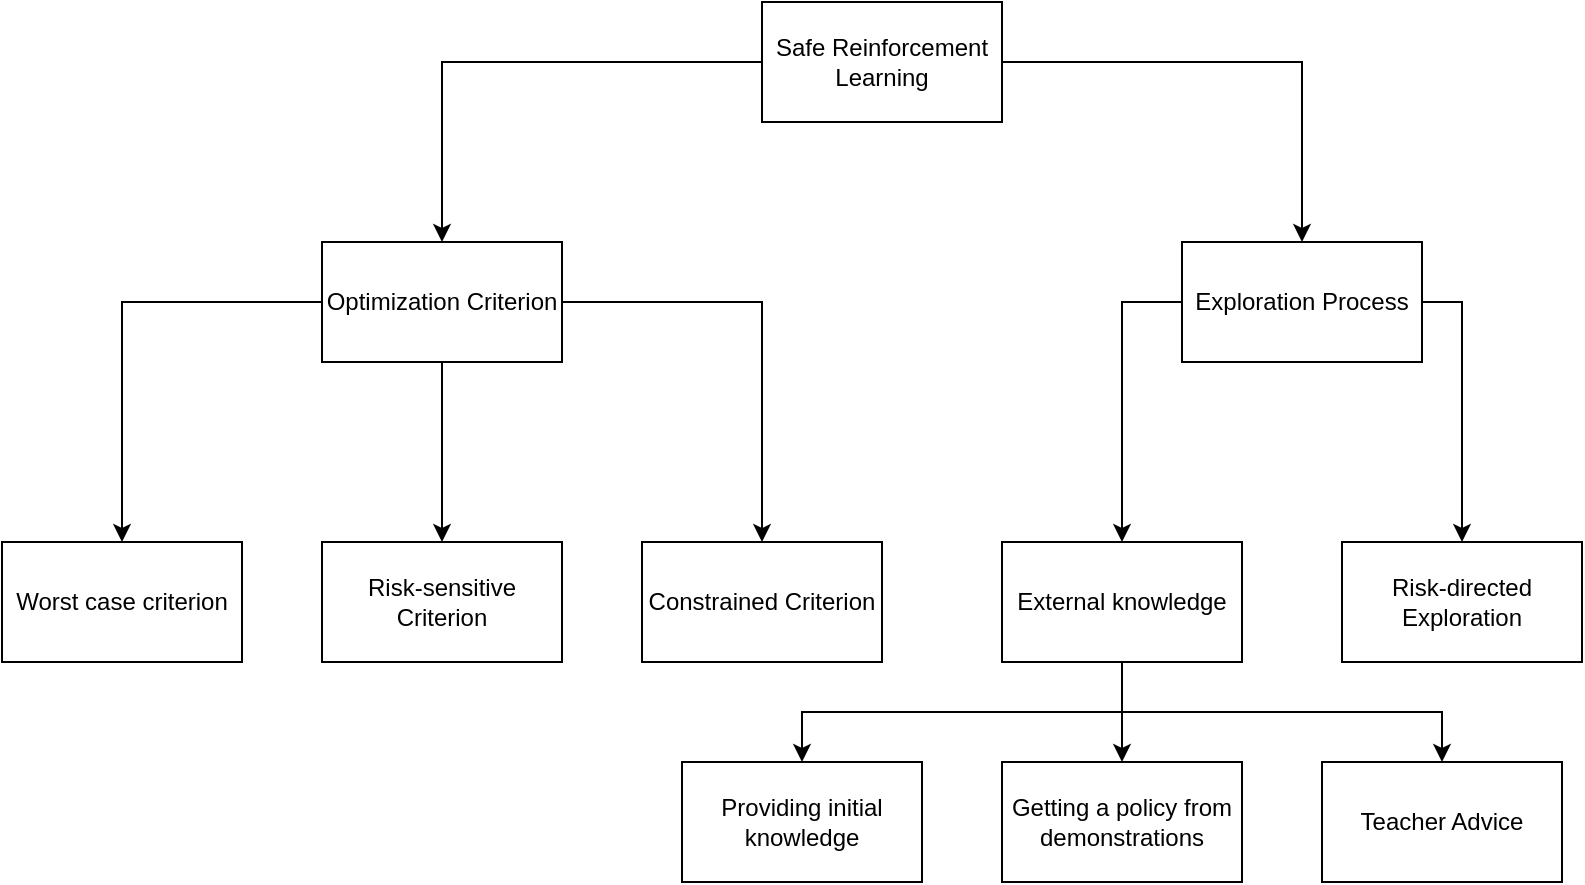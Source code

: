 <mxfile version="14.7.6" type="github">
  <diagram id="zvG8gOoKLg7x9lctHi23" name="Page-1">
    <mxGraphModel dx="1240" dy="683" grid="1" gridSize="10" guides="1" tooltips="1" connect="1" arrows="1" fold="1" page="1" pageScale="1" pageWidth="850" pageHeight="1100" math="0" shadow="0">
      <root>
        <mxCell id="0" />
        <mxCell id="1" parent="0" />
        <mxCell id="zF8SeKDar9_ll212jqUI-12" style="edgeStyle=orthogonalEdgeStyle;rounded=0;orthogonalLoop=1;jettySize=auto;html=1;entryX=0.5;entryY=0;entryDx=0;entryDy=0;" edge="1" parent="1" source="zF8SeKDar9_ll212jqUI-1" target="zF8SeKDar9_ll212jqUI-2">
          <mxGeometry relative="1" as="geometry" />
        </mxCell>
        <mxCell id="zF8SeKDar9_ll212jqUI-23" style="edgeStyle=orthogonalEdgeStyle;rounded=0;orthogonalLoop=1;jettySize=auto;html=1;exitX=1;exitY=0.5;exitDx=0;exitDy=0;entryX=0.5;entryY=0;entryDx=0;entryDy=0;" edge="1" parent="1" source="zF8SeKDar9_ll212jqUI-1" target="zF8SeKDar9_ll212jqUI-3">
          <mxGeometry relative="1" as="geometry" />
        </mxCell>
        <mxCell id="zF8SeKDar9_ll212jqUI-1" value="Safe Reinforcement Learning" style="rounded=0;whiteSpace=wrap;html=1;" vertex="1" parent="1">
          <mxGeometry x="400" y="90" width="120" height="60" as="geometry" />
        </mxCell>
        <mxCell id="zF8SeKDar9_ll212jqUI-14" style="edgeStyle=orthogonalEdgeStyle;rounded=0;orthogonalLoop=1;jettySize=auto;html=1;exitX=0;exitY=0.5;exitDx=0;exitDy=0;entryX=0.5;entryY=0;entryDx=0;entryDy=0;" edge="1" parent="1" source="zF8SeKDar9_ll212jqUI-2" target="zF8SeKDar9_ll212jqUI-4">
          <mxGeometry relative="1" as="geometry" />
        </mxCell>
        <mxCell id="zF8SeKDar9_ll212jqUI-15" style="edgeStyle=orthogonalEdgeStyle;rounded=0;orthogonalLoop=1;jettySize=auto;html=1;exitX=0.5;exitY=1;exitDx=0;exitDy=0;entryX=0.5;entryY=0;entryDx=0;entryDy=0;" edge="1" parent="1" source="zF8SeKDar9_ll212jqUI-2" target="zF8SeKDar9_ll212jqUI-6">
          <mxGeometry relative="1" as="geometry" />
        </mxCell>
        <mxCell id="zF8SeKDar9_ll212jqUI-16" style="edgeStyle=orthogonalEdgeStyle;rounded=0;orthogonalLoop=1;jettySize=auto;html=1;exitX=1;exitY=0.5;exitDx=0;exitDy=0;entryX=0.5;entryY=0;entryDx=0;entryDy=0;" edge="1" parent="1" source="zF8SeKDar9_ll212jqUI-2" target="zF8SeKDar9_ll212jqUI-5">
          <mxGeometry relative="1" as="geometry" />
        </mxCell>
        <mxCell id="zF8SeKDar9_ll212jqUI-2" value="Optimization Criterion" style="rounded=0;whiteSpace=wrap;html=1;" vertex="1" parent="1">
          <mxGeometry x="180" y="210" width="120" height="60" as="geometry" />
        </mxCell>
        <mxCell id="zF8SeKDar9_ll212jqUI-17" style="edgeStyle=orthogonalEdgeStyle;rounded=0;orthogonalLoop=1;jettySize=auto;html=1;exitX=0;exitY=0.5;exitDx=0;exitDy=0;" edge="1" parent="1" source="zF8SeKDar9_ll212jqUI-3" target="zF8SeKDar9_ll212jqUI-7">
          <mxGeometry relative="1" as="geometry" />
        </mxCell>
        <mxCell id="zF8SeKDar9_ll212jqUI-18" style="edgeStyle=orthogonalEdgeStyle;rounded=0;orthogonalLoop=1;jettySize=auto;html=1;exitX=1;exitY=0.5;exitDx=0;exitDy=0;" edge="1" parent="1" source="zF8SeKDar9_ll212jqUI-3" target="zF8SeKDar9_ll212jqUI-8">
          <mxGeometry relative="1" as="geometry" />
        </mxCell>
        <mxCell id="zF8SeKDar9_ll212jqUI-3" value="Exploration Process" style="rounded=0;whiteSpace=wrap;html=1;" vertex="1" parent="1">
          <mxGeometry x="610" y="210" width="120" height="60" as="geometry" />
        </mxCell>
        <mxCell id="zF8SeKDar9_ll212jqUI-4" value="Worst case criterion" style="rounded=0;whiteSpace=wrap;html=1;" vertex="1" parent="1">
          <mxGeometry x="20" y="360" width="120" height="60" as="geometry" />
        </mxCell>
        <mxCell id="zF8SeKDar9_ll212jqUI-5" value="Constrained Criterion" style="rounded=0;whiteSpace=wrap;html=1;" vertex="1" parent="1">
          <mxGeometry x="340" y="360" width="120" height="60" as="geometry" />
        </mxCell>
        <mxCell id="zF8SeKDar9_ll212jqUI-6" value="Risk-sensitive Criterion" style="rounded=0;whiteSpace=wrap;html=1;" vertex="1" parent="1">
          <mxGeometry x="180" y="360" width="120" height="60" as="geometry" />
        </mxCell>
        <mxCell id="zF8SeKDar9_ll212jqUI-20" style="edgeStyle=orthogonalEdgeStyle;rounded=0;orthogonalLoop=1;jettySize=auto;html=1;exitX=0.5;exitY=1;exitDx=0;exitDy=0;entryX=0.5;entryY=0;entryDx=0;entryDy=0;" edge="1" parent="1" source="zF8SeKDar9_ll212jqUI-7" target="zF8SeKDar9_ll212jqUI-11">
          <mxGeometry relative="1" as="geometry">
            <Array as="points">
              <mxPoint x="580" y="445" />
              <mxPoint x="420" y="445" />
            </Array>
          </mxGeometry>
        </mxCell>
        <mxCell id="zF8SeKDar9_ll212jqUI-21" style="edgeStyle=orthogonalEdgeStyle;rounded=0;orthogonalLoop=1;jettySize=auto;html=1;exitX=0.5;exitY=1;exitDx=0;exitDy=0;entryX=0.5;entryY=0;entryDx=0;entryDy=0;" edge="1" parent="1" source="zF8SeKDar9_ll212jqUI-7" target="zF8SeKDar9_ll212jqUI-9">
          <mxGeometry relative="1" as="geometry" />
        </mxCell>
        <mxCell id="zF8SeKDar9_ll212jqUI-22" style="edgeStyle=orthogonalEdgeStyle;rounded=0;orthogonalLoop=1;jettySize=auto;html=1;exitX=0.5;exitY=1;exitDx=0;exitDy=0;entryX=0.5;entryY=0;entryDx=0;entryDy=0;" edge="1" parent="1" source="zF8SeKDar9_ll212jqUI-7" target="zF8SeKDar9_ll212jqUI-10">
          <mxGeometry relative="1" as="geometry" />
        </mxCell>
        <mxCell id="zF8SeKDar9_ll212jqUI-7" value="External knowledge" style="rounded=0;whiteSpace=wrap;html=1;" vertex="1" parent="1">
          <mxGeometry x="520" y="360" width="120" height="60" as="geometry" />
        </mxCell>
        <mxCell id="zF8SeKDar9_ll212jqUI-8" value="Risk-directed Exploration" style="rounded=0;whiteSpace=wrap;html=1;" vertex="1" parent="1">
          <mxGeometry x="690" y="360" width="120" height="60" as="geometry" />
        </mxCell>
        <mxCell id="zF8SeKDar9_ll212jqUI-9" value="Getting a policy from demonstrations" style="rounded=0;whiteSpace=wrap;html=1;" vertex="1" parent="1">
          <mxGeometry x="520" y="470" width="120" height="60" as="geometry" />
        </mxCell>
        <mxCell id="zF8SeKDar9_ll212jqUI-10" value="Teacher Advice" style="rounded=0;whiteSpace=wrap;html=1;" vertex="1" parent="1">
          <mxGeometry x="680" y="470" width="120" height="60" as="geometry" />
        </mxCell>
        <mxCell id="zF8SeKDar9_ll212jqUI-11" value="Providing initial knowledge" style="rounded=0;whiteSpace=wrap;html=1;" vertex="1" parent="1">
          <mxGeometry x="360" y="470" width="120" height="60" as="geometry" />
        </mxCell>
      </root>
    </mxGraphModel>
  </diagram>
</mxfile>
